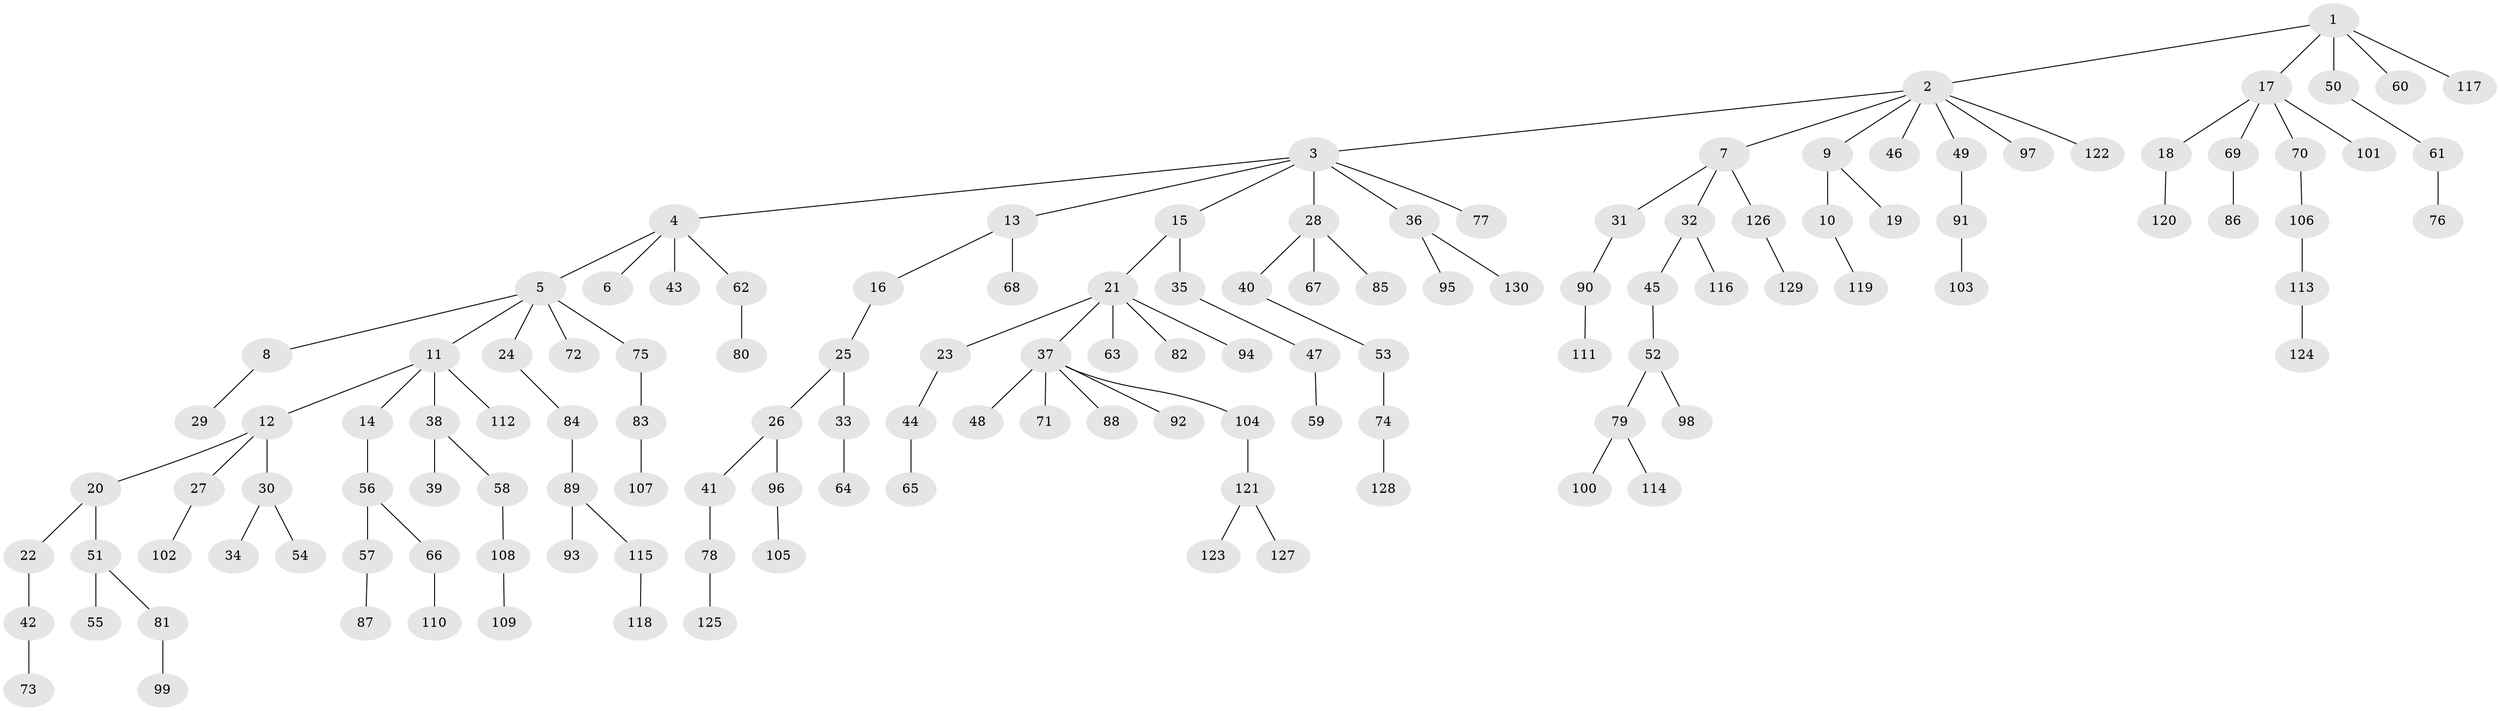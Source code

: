 // Generated by graph-tools (version 1.1) at 2025/11/02/27/25 16:11:26]
// undirected, 130 vertices, 129 edges
graph export_dot {
graph [start="1"]
  node [color=gray90,style=filled];
  1;
  2;
  3;
  4;
  5;
  6;
  7;
  8;
  9;
  10;
  11;
  12;
  13;
  14;
  15;
  16;
  17;
  18;
  19;
  20;
  21;
  22;
  23;
  24;
  25;
  26;
  27;
  28;
  29;
  30;
  31;
  32;
  33;
  34;
  35;
  36;
  37;
  38;
  39;
  40;
  41;
  42;
  43;
  44;
  45;
  46;
  47;
  48;
  49;
  50;
  51;
  52;
  53;
  54;
  55;
  56;
  57;
  58;
  59;
  60;
  61;
  62;
  63;
  64;
  65;
  66;
  67;
  68;
  69;
  70;
  71;
  72;
  73;
  74;
  75;
  76;
  77;
  78;
  79;
  80;
  81;
  82;
  83;
  84;
  85;
  86;
  87;
  88;
  89;
  90;
  91;
  92;
  93;
  94;
  95;
  96;
  97;
  98;
  99;
  100;
  101;
  102;
  103;
  104;
  105;
  106;
  107;
  108;
  109;
  110;
  111;
  112;
  113;
  114;
  115;
  116;
  117;
  118;
  119;
  120;
  121;
  122;
  123;
  124;
  125;
  126;
  127;
  128;
  129;
  130;
  1 -- 2;
  1 -- 17;
  1 -- 50;
  1 -- 60;
  1 -- 117;
  2 -- 3;
  2 -- 7;
  2 -- 9;
  2 -- 46;
  2 -- 49;
  2 -- 97;
  2 -- 122;
  3 -- 4;
  3 -- 13;
  3 -- 15;
  3 -- 28;
  3 -- 36;
  3 -- 77;
  4 -- 5;
  4 -- 6;
  4 -- 43;
  4 -- 62;
  5 -- 8;
  5 -- 11;
  5 -- 24;
  5 -- 72;
  5 -- 75;
  7 -- 31;
  7 -- 32;
  7 -- 126;
  8 -- 29;
  9 -- 10;
  9 -- 19;
  10 -- 119;
  11 -- 12;
  11 -- 14;
  11 -- 38;
  11 -- 112;
  12 -- 20;
  12 -- 27;
  12 -- 30;
  13 -- 16;
  13 -- 68;
  14 -- 56;
  15 -- 21;
  15 -- 35;
  16 -- 25;
  17 -- 18;
  17 -- 69;
  17 -- 70;
  17 -- 101;
  18 -- 120;
  20 -- 22;
  20 -- 51;
  21 -- 23;
  21 -- 37;
  21 -- 63;
  21 -- 82;
  21 -- 94;
  22 -- 42;
  23 -- 44;
  24 -- 84;
  25 -- 26;
  25 -- 33;
  26 -- 41;
  26 -- 96;
  27 -- 102;
  28 -- 40;
  28 -- 67;
  28 -- 85;
  30 -- 34;
  30 -- 54;
  31 -- 90;
  32 -- 45;
  32 -- 116;
  33 -- 64;
  35 -- 47;
  36 -- 95;
  36 -- 130;
  37 -- 48;
  37 -- 71;
  37 -- 88;
  37 -- 92;
  37 -- 104;
  38 -- 39;
  38 -- 58;
  40 -- 53;
  41 -- 78;
  42 -- 73;
  44 -- 65;
  45 -- 52;
  47 -- 59;
  49 -- 91;
  50 -- 61;
  51 -- 55;
  51 -- 81;
  52 -- 79;
  52 -- 98;
  53 -- 74;
  56 -- 57;
  56 -- 66;
  57 -- 87;
  58 -- 108;
  61 -- 76;
  62 -- 80;
  66 -- 110;
  69 -- 86;
  70 -- 106;
  74 -- 128;
  75 -- 83;
  78 -- 125;
  79 -- 100;
  79 -- 114;
  81 -- 99;
  83 -- 107;
  84 -- 89;
  89 -- 93;
  89 -- 115;
  90 -- 111;
  91 -- 103;
  96 -- 105;
  104 -- 121;
  106 -- 113;
  108 -- 109;
  113 -- 124;
  115 -- 118;
  121 -- 123;
  121 -- 127;
  126 -- 129;
}
